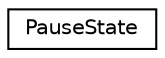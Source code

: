 digraph "Graphical Class Hierarchy"
{
  edge [fontname="Helvetica",fontsize="10",labelfontname="Helvetica",labelfontsize="10"];
  node [fontname="Helvetica",fontsize="10",shape=record];
  rankdir="LR";
  Node0 [label="PauseState",height=0.2,width=0.4,color="black", fillcolor="white", style="filled",URL="$class_pause_state.html"];
}
